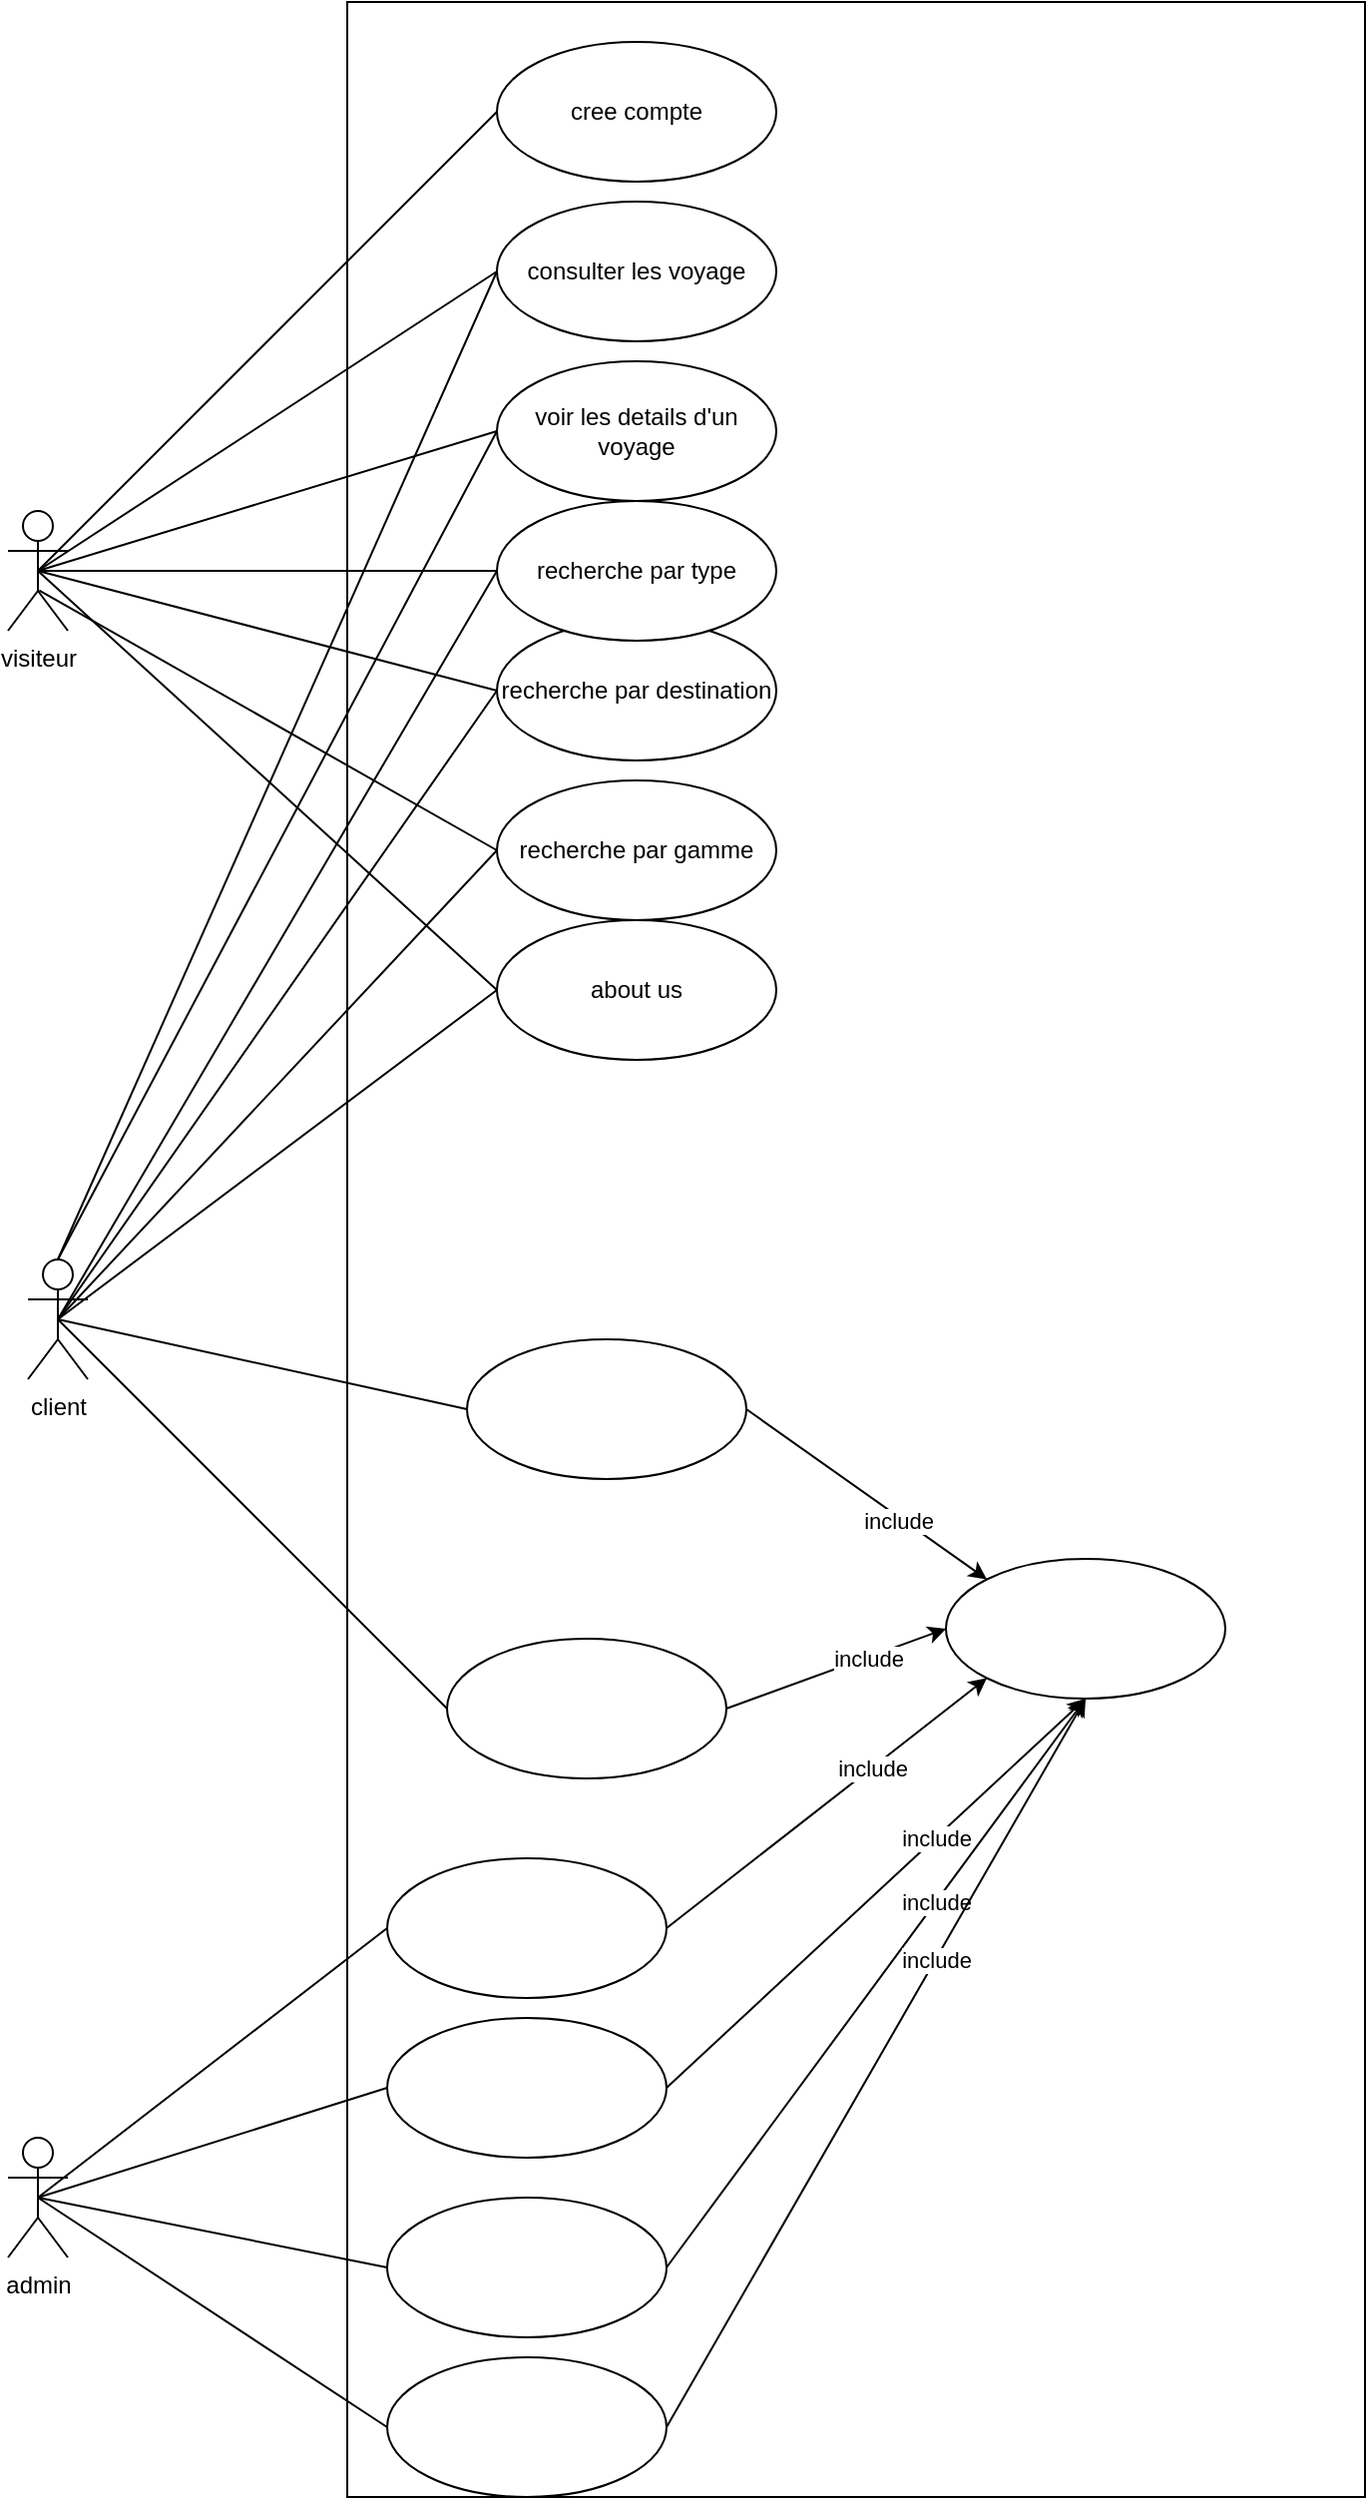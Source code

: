 <mxfile>
    <diagram id="FXnKCH1FTxqYvVnv1RX6" name="Page-1">
        <mxGraphModel dx="1329" dy="1774" grid="1" gridSize="10" guides="1" tooltips="1" connect="1" arrows="1" fold="1" page="1" pageScale="1" pageWidth="850" pageHeight="1100" math="0" shadow="0">
            <root>
                <mxCell id="0"/>
                <mxCell id="1" parent="0"/>
                <mxCell id="2" value="visiteur" style="shape=umlActor;verticalLabelPosition=bottom;verticalAlign=top;html=1;" parent="1" vertex="1">
                    <mxGeometry x="40" y="205" width="30" height="60" as="geometry"/>
                </mxCell>
                <mxCell id="4" value="" style="rounded=0;whiteSpace=wrap;html=1;" parent="1" vertex="1">
                    <mxGeometry x="210" y="-50" width="510" height="1250" as="geometry"/>
                </mxCell>
                <mxCell id="5" value="consulter les voyage" style="ellipse;whiteSpace=wrap;html=1;" parent="1" vertex="1">
                    <mxGeometry x="285" y="50" width="140" height="70" as="geometry"/>
                </mxCell>
                <mxCell id="6" value="voir les details d'un voyage" style="ellipse;whiteSpace=wrap;html=1;" parent="1" vertex="1">
                    <mxGeometry x="285" y="130" width="140" height="70" as="geometry"/>
                </mxCell>
                <mxCell id="7" value="recherche par destination" style="ellipse;whiteSpace=wrap;html=1;" parent="1" vertex="1">
                    <mxGeometry x="285" y="260" width="140" height="70" as="geometry"/>
                </mxCell>
                <mxCell id="8" value="recherche par gamme" style="ellipse;whiteSpace=wrap;html=1;" parent="1" vertex="1">
                    <mxGeometry x="285" y="340" width="140" height="70" as="geometry"/>
                </mxCell>
                <mxCell id="9" value="recherche par type" style="ellipse;whiteSpace=wrap;html=1;" parent="1" vertex="1">
                    <mxGeometry x="285" y="200" width="140" height="70" as="geometry"/>
                </mxCell>
                <mxCell id="10" value="about us" style="ellipse;whiteSpace=wrap;html=1;" parent="1" vertex="1">
                    <mxGeometry x="285" y="410" width="140" height="70" as="geometry"/>
                </mxCell>
                <mxCell id="13" value="" style="endArrow=none;html=1;exitX=0.5;exitY=0.5;exitDx=0;exitDy=0;exitPerimeter=0;entryX=0;entryY=0.5;entryDx=0;entryDy=0;" parent="1" source="2" target="5" edge="1">
                    <mxGeometry width="50" height="50" relative="1" as="geometry">
                        <mxPoint x="480" y="190" as="sourcePoint"/>
                        <mxPoint x="242" y="70" as="targetPoint"/>
                    </mxGeometry>
                </mxCell>
                <mxCell id="14" value="" style="endArrow=none;html=1;exitX=0.5;exitY=0.5;exitDx=0;exitDy=0;exitPerimeter=0;entryX=0;entryY=0.5;entryDx=0;entryDy=0;" parent="1" source="2" target="6" edge="1">
                    <mxGeometry width="50" height="50" relative="1" as="geometry">
                        <mxPoint x="135" y="110" as="sourcePoint"/>
                        <mxPoint x="252" y="80" as="targetPoint"/>
                    </mxGeometry>
                </mxCell>
                <mxCell id="16" value="cree compte" style="ellipse;whiteSpace=wrap;html=1;" parent="1" vertex="1">
                    <mxGeometry x="285" y="-30" width="140" height="70" as="geometry"/>
                </mxCell>
                <mxCell id="17" value="" style="endArrow=none;html=1;exitX=0.5;exitY=0.5;exitDx=0;exitDy=0;exitPerimeter=0;entryX=0;entryY=0.5;entryDx=0;entryDy=0;" parent="1" source="2" target="16" edge="1">
                    <mxGeometry width="50" height="50" relative="1" as="geometry">
                        <mxPoint x="125" y="265" as="sourcePoint"/>
                        <mxPoint x="250" y="175" as="targetPoint"/>
                    </mxGeometry>
                </mxCell>
                <mxCell id="18" value="" style="endArrow=none;html=1;exitX=0.522;exitY=0.664;exitDx=0;exitDy=0;exitPerimeter=0;entryX=0;entryY=0.5;entryDx=0;entryDy=0;" parent="1" source="2" target="8" edge="1">
                    <mxGeometry width="50" height="50" relative="1" as="geometry">
                        <mxPoint x="125" y="265" as="sourcePoint"/>
                        <mxPoint x="422.009" y="164.603" as="targetPoint"/>
                    </mxGeometry>
                </mxCell>
                <mxCell id="19" value="" style="endArrow=none;html=1;exitX=0.5;exitY=0.5;exitDx=0;exitDy=0;exitPerimeter=0;entryX=0;entryY=0.5;entryDx=0;entryDy=0;" parent="1" source="2" target="9" edge="1">
                    <mxGeometry width="50" height="50" relative="1" as="geometry">
                        <mxPoint x="125.66" y="274.84" as="sourcePoint"/>
                        <mxPoint x="220" y="245" as="targetPoint"/>
                    </mxGeometry>
                </mxCell>
                <mxCell id="20" value="" style="endArrow=none;html=1;exitX=0.5;exitY=0.5;exitDx=0;exitDy=0;exitPerimeter=0;entryX=0;entryY=0.5;entryDx=0;entryDy=0;" parent="1" source="2" target="10" edge="1">
                    <mxGeometry width="50" height="50" relative="1" as="geometry">
                        <mxPoint x="125" y="265" as="sourcePoint"/>
                        <mxPoint x="380" y="225" as="targetPoint"/>
                    </mxGeometry>
                </mxCell>
                <mxCell id="22" value="" style="endArrow=none;html=1;exitX=0.5;exitY=0.5;exitDx=0;exitDy=0;exitPerimeter=0;entryX=0;entryY=0.5;entryDx=0;entryDy=0;" parent="1" source="2" target="7" edge="1">
                    <mxGeometry width="50" height="50" relative="1" as="geometry">
                        <mxPoint x="125" y="265" as="sourcePoint"/>
                        <mxPoint x="230" y="325" as="targetPoint"/>
                    </mxGeometry>
                </mxCell>
                <mxCell id="23" value="client" style="shape=umlActor;verticalLabelPosition=bottom;verticalAlign=top;html=1;" parent="1" vertex="1">
                    <mxGeometry x="50" y="580" width="30" height="60" as="geometry"/>
                </mxCell>
                <mxCell id="277" value="" style="endArrow=none;html=1;entryX=0.5;entryY=0.5;entryDx=0;entryDy=0;entryPerimeter=0;exitX=0;exitY=0.5;exitDx=0;exitDy=0;" parent="1" source="10" target="23" edge="1">
                    <mxGeometry width="50" height="50" relative="1" as="geometry">
                        <mxPoint x="220" y="535" as="sourcePoint"/>
                        <mxPoint x="125" y="590" as="targetPoint"/>
                    </mxGeometry>
                </mxCell>
                <mxCell id="278" value="" style="endArrow=none;html=1;entryX=0.5;entryY=0.5;entryDx=0;entryDy=0;entryPerimeter=0;exitX=0;exitY=0.5;exitDx=0;exitDy=0;" parent="1" source="8" target="23" edge="1">
                    <mxGeometry width="50" height="50" relative="1" as="geometry">
                        <mxPoint x="220" y="455" as="sourcePoint"/>
                        <mxPoint x="125" y="590" as="targetPoint"/>
                    </mxGeometry>
                </mxCell>
                <mxCell id="279" value="" style="endArrow=none;html=1;exitX=0;exitY=0.5;exitDx=0;exitDy=0;entryX=0.5;entryY=0.5;entryDx=0;entryDy=0;entryPerimeter=0;" parent="1" source="7" target="23" edge="1">
                    <mxGeometry width="50" height="50" relative="1" as="geometry">
                        <mxPoint x="220" y="385" as="sourcePoint"/>
                        <mxPoint x="120" y="580" as="targetPoint"/>
                    </mxGeometry>
                </mxCell>
                <mxCell id="280" value="" style="endArrow=none;html=1;exitX=0;exitY=0.5;exitDx=0;exitDy=0;entryX=0.5;entryY=0.5;entryDx=0;entryDy=0;entryPerimeter=0;" parent="1" source="9" target="23" edge="1">
                    <mxGeometry width="50" height="50" relative="1" as="geometry">
                        <mxPoint x="220" y="305" as="sourcePoint"/>
                        <mxPoint x="125" y="590" as="targetPoint"/>
                    </mxGeometry>
                </mxCell>
                <mxCell id="281" value="" style="endArrow=none;html=1;exitX=0;exitY=0.5;exitDx=0;exitDy=0;entryX=0.5;entryY=0;entryDx=0;entryDy=0;entryPerimeter=0;" parent="1" source="6" target="23" edge="1">
                    <mxGeometry width="50" height="50" relative="1" as="geometry">
                        <mxPoint x="220" y="245" as="sourcePoint"/>
                        <mxPoint x="125" y="590" as="targetPoint"/>
                    </mxGeometry>
                </mxCell>
                <mxCell id="282" value="" style="endArrow=none;html=1;exitX=0;exitY=0.5;exitDx=0;exitDy=0;entryX=0.5;entryY=0;entryDx=0;entryDy=0;entryPerimeter=0;" parent="1" source="5" target="23" edge="1">
                    <mxGeometry width="50" height="50" relative="1" as="geometry">
                        <mxPoint x="220" y="175" as="sourcePoint"/>
                        <mxPoint x="125" y="560" as="targetPoint"/>
                    </mxGeometry>
                </mxCell>
                <mxCell id="283" value="&lt;span data-lucid-content=&quot;{&amp;quot;t&amp;quot;:&amp;quot;Réserver Voyage&amp;quot;,&amp;quot;m&amp;quot;:[{&amp;quot;s&amp;quot;:0,&amp;quot;n&amp;quot;:&amp;quot;a&amp;quot;,&amp;quot;v&amp;quot;:&amp;quot;left&amp;quot;},{&amp;quot;s&amp;quot;:0,&amp;quot;n&amp;quot;:&amp;quot;c&amp;quot;,&amp;quot;v&amp;quot;:&amp;quot;#ffffffff&amp;quot;,&amp;quot;e&amp;quot;:15},{&amp;quot;s&amp;quot;:0,&amp;quot;n&amp;quot;:&amp;quot;s&amp;quot;,&amp;quot;v&amp;quot;:18.667,&amp;quot;e&amp;quot;:15},{&amp;quot;s&amp;quot;:0,&amp;quot;n&amp;quot;:&amp;quot;fc&amp;quot;,&amp;quot;v&amp;quot;:&amp;quot;Regular&amp;quot;,&amp;quot;e&amp;quot;:15},{&amp;quot;s&amp;quot;:0,&amp;quot;n&amp;quot;:&amp;quot;f&amp;quot;,&amp;quot;v&amp;quot;:&amp;quot;Cousine&amp;quot;,&amp;quot;e&amp;quot;:15},{&amp;quot;s&amp;quot;:0,&amp;quot;n&amp;quot;:&amp;quot;fid&amp;quot;,&amp;quot;v&amp;quot;:398,&amp;quot;e&amp;quot;:15}]}&quot; data-lucid-type=&quot;application/vnd.lucid.text&quot;&gt;&lt;span style=&quot;color:#ffffff;font-size:14px;&quot;&gt;Réserver Voyage&lt;/span&gt;&lt;/span&gt;" style="ellipse;whiteSpace=wrap;html=1;" parent="1" vertex="1">
                    <mxGeometry x="270" y="620" width="140" height="70" as="geometry"/>
                </mxCell>
                <mxCell id="284" value="" style="endArrow=none;html=1;exitX=0.5;exitY=0.5;exitDx=0;exitDy=0;exitPerimeter=0;entryX=0;entryY=0.5;entryDx=0;entryDy=0;" parent="1" source="23" target="283" edge="1">
                    <mxGeometry width="50" height="50" relative="1" as="geometry">
                        <mxPoint x="370" y="610" as="sourcePoint"/>
                        <mxPoint x="420" y="560" as="targetPoint"/>
                    </mxGeometry>
                </mxCell>
                <mxCell id="285" value="&lt;span data-lucid-content=&quot;{&amp;quot;t&amp;quot;:&amp;quot;Réserver Voyage&amp;quot;,&amp;quot;m&amp;quot;:[{&amp;quot;s&amp;quot;:0,&amp;quot;n&amp;quot;:&amp;quot;a&amp;quot;,&amp;quot;v&amp;quot;:&amp;quot;left&amp;quot;},{&amp;quot;s&amp;quot;:0,&amp;quot;n&amp;quot;:&amp;quot;c&amp;quot;,&amp;quot;v&amp;quot;:&amp;quot;#ffffffff&amp;quot;,&amp;quot;e&amp;quot;:15},{&amp;quot;s&amp;quot;:0,&amp;quot;n&amp;quot;:&amp;quot;s&amp;quot;,&amp;quot;v&amp;quot;:18.667,&amp;quot;e&amp;quot;:15},{&amp;quot;s&amp;quot;:0,&amp;quot;n&amp;quot;:&amp;quot;fc&amp;quot;,&amp;quot;v&amp;quot;:&amp;quot;Regular&amp;quot;,&amp;quot;e&amp;quot;:15},{&amp;quot;s&amp;quot;:0,&amp;quot;n&amp;quot;:&amp;quot;f&amp;quot;,&amp;quot;v&amp;quot;:&amp;quot;Cousine&amp;quot;,&amp;quot;e&amp;quot;:15},{&amp;quot;s&amp;quot;:0,&amp;quot;n&amp;quot;:&amp;quot;fid&amp;quot;,&amp;quot;v&amp;quot;:398,&amp;quot;e&amp;quot;:15}]}&quot; data-lucid-type=&quot;application/vnd.lucid.text&quot;&gt;&lt;span style=&quot;color:#ffffff;font-size:14px;&quot;&gt;login&lt;/span&gt;&lt;/span&gt;" style="ellipse;whiteSpace=wrap;html=1;" parent="1" vertex="1">
                    <mxGeometry x="510" y="730" width="140" height="70" as="geometry"/>
                </mxCell>
                <mxCell id="293" value="" style="endArrow=classic;html=1;entryX=0;entryY=0;entryDx=0;entryDy=0;exitX=1;exitY=0.5;exitDx=0;exitDy=0;" parent="1" source="283" target="285" edge="1">
                    <mxGeometry relative="1" as="geometry">
                        <mxPoint x="340" y="590" as="sourcePoint"/>
                        <mxPoint x="440" y="590" as="targetPoint"/>
                        <Array as="points"/>
                    </mxGeometry>
                </mxCell>
                <mxCell id="295" value="include" style="edgeLabel;html=1;align=center;verticalAlign=middle;resizable=0;points=[];" parent="293" vertex="1" connectable="0">
                    <mxGeometry x="0.288" y="-1" relative="1" as="geometry">
                        <mxPoint x="-1" as="offset"/>
                    </mxGeometry>
                </mxCell>
                <mxCell id="296" value="admin" style="shape=umlActor;verticalLabelPosition=bottom;verticalAlign=top;html=1;" parent="1" vertex="1">
                    <mxGeometry x="40" y="1020" width="30" height="60" as="geometry"/>
                </mxCell>
                <mxCell id="297" value="&lt;span data-lucid-content=&quot;{&amp;quot;t&amp;quot;:&amp;quot;Voir Statistiques&amp;quot;,&amp;quot;m&amp;quot;:[{&amp;quot;s&amp;quot;:0,&amp;quot;n&amp;quot;:&amp;quot;a&amp;quot;,&amp;quot;v&amp;quot;:&amp;quot;left&amp;quot;},{&amp;quot;s&amp;quot;:0,&amp;quot;n&amp;quot;:&amp;quot;c&amp;quot;,&amp;quot;v&amp;quot;:&amp;quot;#ffffffff&amp;quot;,&amp;quot;e&amp;quot;:17},{&amp;quot;s&amp;quot;:0,&amp;quot;n&amp;quot;:&amp;quot;s&amp;quot;,&amp;quot;v&amp;quot;:18.667,&amp;quot;e&amp;quot;:17},{&amp;quot;s&amp;quot;:0,&amp;quot;n&amp;quot;:&amp;quot;f&amp;quot;,&amp;quot;v&amp;quot;:&amp;quot;Andale Mono&amp;quot;,&amp;quot;e&amp;quot;:17}]}&quot; data-lucid-type=&quot;application/vnd.lucid.text&quot;&gt;&lt;span style=&quot;color:#ffffff;font-size:14px;&quot;&gt;Voir Statistiques&lt;/span&gt;&lt;/span&gt;" style="ellipse;whiteSpace=wrap;html=1;" parent="1" vertex="1">
                    <mxGeometry x="230" y="1130" width="140" height="70" as="geometry"/>
                </mxCell>
                <mxCell id="298" value="&lt;span data-lucid-content=&quot;{&amp;quot;t&amp;quot;:&amp;quot;Gérer Clients&amp;quot;,&amp;quot;m&amp;quot;:[{&amp;quot;s&amp;quot;:0,&amp;quot;n&amp;quot;:&amp;quot;a&amp;quot;,&amp;quot;v&amp;quot;:&amp;quot;left&amp;quot;},{&amp;quot;s&amp;quot;:0,&amp;quot;n&amp;quot;:&amp;quot;c&amp;quot;,&amp;quot;v&amp;quot;:&amp;quot;#ffffffff&amp;quot;,&amp;quot;e&amp;quot;:13},{&amp;quot;s&amp;quot;:0,&amp;quot;n&amp;quot;:&amp;quot;s&amp;quot;,&amp;quot;v&amp;quot;:18.667,&amp;quot;e&amp;quot;:13},{&amp;quot;s&amp;quot;:0,&amp;quot;n&amp;quot;:&amp;quot;f&amp;quot;,&amp;quot;v&amp;quot;:&amp;quot;Andale Mono&amp;quot;,&amp;quot;e&amp;quot;:13}]}&quot; data-lucid-type=&quot;application/vnd.lucid.text&quot;&gt;&lt;span style=&quot;color:#ffffff;font-size:14px;&quot;&gt;Gérer Clients&lt;/span&gt;&lt;/span&gt;" style="ellipse;whiteSpace=wrap;html=1;" parent="1" vertex="1">
                    <mxGeometry x="230" y="1050" width="140" height="70" as="geometry"/>
                </mxCell>
                <mxCell id="299" value="&lt;span data-lucid-content=&quot;{&amp;quot;t&amp;quot;:&amp;quot;Gérer voyages&amp;quot;,&amp;quot;m&amp;quot;:[{&amp;quot;s&amp;quot;:0,&amp;quot;n&amp;quot;:&amp;quot;a&amp;quot;,&amp;quot;v&amp;quot;:&amp;quot;left&amp;quot;},{&amp;quot;s&amp;quot;:0,&amp;quot;n&amp;quot;:&amp;quot;c&amp;quot;,&amp;quot;v&amp;quot;:&amp;quot;#ffffffff&amp;quot;,&amp;quot;e&amp;quot;:13},{&amp;quot;s&amp;quot;:0,&amp;quot;n&amp;quot;:&amp;quot;s&amp;quot;,&amp;quot;v&amp;quot;:18.667,&amp;quot;e&amp;quot;:13},{&amp;quot;s&amp;quot;:0,&amp;quot;n&amp;quot;:&amp;quot;f&amp;quot;,&amp;quot;v&amp;quot;:&amp;quot;Andale Mono&amp;quot;,&amp;quot;e&amp;quot;:13}]}&quot; data-lucid-type=&quot;application/vnd.lucid.text&quot;&gt;&lt;span style=&quot;color:#ffffff;font-size:14px;&quot;&gt;Gérer voyages&lt;/span&gt;&lt;/span&gt;" style="ellipse;whiteSpace=wrap;html=1;" parent="1" vertex="1">
                    <mxGeometry x="230" y="960" width="140" height="70" as="geometry"/>
                </mxCell>
                <mxCell id="300" value="&lt;span data-lucid-content=&quot;{&amp;quot;t&amp;quot;:&amp;quot;Gérer voyages&amp;quot;,&amp;quot;m&amp;quot;:[{&amp;quot;s&amp;quot;:0,&amp;quot;n&amp;quot;:&amp;quot;a&amp;quot;,&amp;quot;v&amp;quot;:&amp;quot;left&amp;quot;},{&amp;quot;s&amp;quot;:0,&amp;quot;n&amp;quot;:&amp;quot;c&amp;quot;,&amp;quot;v&amp;quot;:&amp;quot;#ffffffff&amp;quot;,&amp;quot;e&amp;quot;:13},{&amp;quot;s&amp;quot;:0,&amp;quot;n&amp;quot;:&amp;quot;s&amp;quot;,&amp;quot;v&amp;quot;:18.667,&amp;quot;e&amp;quot;:13},{&amp;quot;s&amp;quot;:0,&amp;quot;n&amp;quot;:&amp;quot;f&amp;quot;,&amp;quot;v&amp;quot;:&amp;quot;Andale Mono&amp;quot;,&amp;quot;e&amp;quot;:13}]}&quot; data-lucid-type=&quot;application/vnd.lucid.text&quot;&gt;&lt;span style=&quot;color:#ffffff;font-size:14px;&quot;&gt;Gérer les guides&lt;/span&gt;&lt;/span&gt;" style="ellipse;whiteSpace=wrap;html=1;" parent="1" vertex="1">
                    <mxGeometry x="230" y="880" width="140" height="70" as="geometry"/>
                </mxCell>
                <mxCell id="301" value="" style="endArrow=none;html=1;exitX=0.5;exitY=0.5;exitDx=0;exitDy=0;exitPerimeter=0;entryX=0;entryY=0.5;entryDx=0;entryDy=0;" parent="1" source="296" target="300" edge="1">
                    <mxGeometry width="50" height="50" relative="1" as="geometry">
                        <mxPoint x="370" y="1090" as="sourcePoint"/>
                        <mxPoint x="420" y="1040" as="targetPoint"/>
                    </mxGeometry>
                </mxCell>
                <mxCell id="302" value="" style="endArrow=none;html=1;exitX=0.5;exitY=0.5;exitDx=0;exitDy=0;exitPerimeter=0;entryX=0;entryY=0.5;entryDx=0;entryDy=0;" parent="1" source="296" target="299" edge="1">
                    <mxGeometry width="50" height="50" relative="1" as="geometry">
                        <mxPoint x="65" y="1060.0" as="sourcePoint"/>
                        <mxPoint x="240" y="925.0" as="targetPoint"/>
                    </mxGeometry>
                </mxCell>
                <mxCell id="303" value="" style="endArrow=none;html=1;exitX=0.5;exitY=0.5;exitDx=0;exitDy=0;exitPerimeter=0;entryX=0;entryY=0.5;entryDx=0;entryDy=0;" parent="1" source="296" target="298" edge="1">
                    <mxGeometry width="50" height="50" relative="1" as="geometry">
                        <mxPoint x="65" y="1060.0" as="sourcePoint"/>
                        <mxPoint x="240" y="1005.0" as="targetPoint"/>
                    </mxGeometry>
                </mxCell>
                <mxCell id="304" value="" style="endArrow=none;html=1;exitX=0.5;exitY=0.5;exitDx=0;exitDy=0;exitPerimeter=0;entryX=0;entryY=0.5;entryDx=0;entryDy=0;" parent="1" source="296" target="297" edge="1">
                    <mxGeometry width="50" height="50" relative="1" as="geometry">
                        <mxPoint x="65" y="1060.0" as="sourcePoint"/>
                        <mxPoint x="240" y="1095.0" as="targetPoint"/>
                    </mxGeometry>
                </mxCell>
                <mxCell id="305" value="" style="endArrow=classic;html=1;entryX=0;entryY=1;entryDx=0;entryDy=0;exitX=1;exitY=0.5;exitDx=0;exitDy=0;" parent="1" source="300" target="285" edge="1">
                    <mxGeometry relative="1" as="geometry">
                        <mxPoint x="420.0" y="665.0" as="sourcePoint"/>
                        <mxPoint x="520.108" y="760.45" as="targetPoint"/>
                        <Array as="points"/>
                    </mxGeometry>
                </mxCell>
                <mxCell id="306" value="include" style="edgeLabel;html=1;align=center;verticalAlign=middle;resizable=0;points=[];" parent="305" vertex="1" connectable="0">
                    <mxGeometry x="0.288" y="-1" relative="1" as="geometry">
                        <mxPoint x="-1" as="offset"/>
                    </mxGeometry>
                </mxCell>
                <mxCell id="307" value="" style="endArrow=classic;html=1;entryX=0.5;entryY=1;entryDx=0;entryDy=0;exitX=1;exitY=0.5;exitDx=0;exitDy=0;" parent="1" source="299" target="285" edge="1">
                    <mxGeometry relative="1" as="geometry">
                        <mxPoint x="380" y="925.0" as="sourcePoint"/>
                        <mxPoint x="520.108" y="809.55" as="targetPoint"/>
                        <Array as="points"/>
                    </mxGeometry>
                </mxCell>
                <mxCell id="308" value="include" style="edgeLabel;html=1;align=center;verticalAlign=middle;resizable=0;points=[];" parent="307" vertex="1" connectable="0">
                    <mxGeometry x="0.288" y="-1" relative="1" as="geometry">
                        <mxPoint x="-1" as="offset"/>
                    </mxGeometry>
                </mxCell>
                <mxCell id="309" value="" style="endArrow=classic;html=1;entryX=0.5;entryY=1;entryDx=0;entryDy=0;exitX=1;exitY=0.5;exitDx=0;exitDy=0;" parent="1" source="298" target="285" edge="1">
                    <mxGeometry relative="1" as="geometry">
                        <mxPoint x="380" y="1005.0" as="sourcePoint"/>
                        <mxPoint x="570" y="820.0" as="targetPoint"/>
                        <Array as="points"/>
                    </mxGeometry>
                </mxCell>
                <mxCell id="310" value="include" style="edgeLabel;html=1;align=center;verticalAlign=middle;resizable=0;points=[];" parent="309" vertex="1" connectable="0">
                    <mxGeometry x="0.288" y="-1" relative="1" as="geometry">
                        <mxPoint x="-1" as="offset"/>
                    </mxGeometry>
                </mxCell>
                <mxCell id="311" value="" style="endArrow=classic;html=1;entryX=0.5;entryY=1;entryDx=0;entryDy=0;exitX=1;exitY=0.5;exitDx=0;exitDy=0;" parent="1" source="297" target="285" edge="1">
                    <mxGeometry relative="1" as="geometry">
                        <mxPoint x="380" y="1095.0" as="sourcePoint"/>
                        <mxPoint x="570" y="820.0" as="targetPoint"/>
                        <Array as="points"/>
                    </mxGeometry>
                </mxCell>
                <mxCell id="312" value="include" style="edgeLabel;html=1;align=center;verticalAlign=middle;resizable=0;points=[];" parent="311" vertex="1" connectable="0">
                    <mxGeometry x="0.288" y="-1" relative="1" as="geometry">
                        <mxPoint x="-1" as="offset"/>
                    </mxGeometry>
                </mxCell>
                <mxCell id="317" value="&lt;span data-lucid-content=&quot;{&amp;quot;t&amp;quot;:&amp;quot;Réserver Voyage&amp;quot;,&amp;quot;m&amp;quot;:[{&amp;quot;s&amp;quot;:0,&amp;quot;n&amp;quot;:&amp;quot;a&amp;quot;,&amp;quot;v&amp;quot;:&amp;quot;left&amp;quot;},{&amp;quot;s&amp;quot;:0,&amp;quot;n&amp;quot;:&amp;quot;c&amp;quot;,&amp;quot;v&amp;quot;:&amp;quot;#ffffffff&amp;quot;,&amp;quot;e&amp;quot;:15},{&amp;quot;s&amp;quot;:0,&amp;quot;n&amp;quot;:&amp;quot;s&amp;quot;,&amp;quot;v&amp;quot;:18.667,&amp;quot;e&amp;quot;:15},{&amp;quot;s&amp;quot;:0,&amp;quot;n&amp;quot;:&amp;quot;fc&amp;quot;,&amp;quot;v&amp;quot;:&amp;quot;Regular&amp;quot;,&amp;quot;e&amp;quot;:15},{&amp;quot;s&amp;quot;:0,&amp;quot;n&amp;quot;:&amp;quot;f&amp;quot;,&amp;quot;v&amp;quot;:&amp;quot;Cousine&amp;quot;,&amp;quot;e&amp;quot;:15},{&amp;quot;s&amp;quot;:0,&amp;quot;n&amp;quot;:&amp;quot;fid&amp;quot;,&amp;quot;v&amp;quot;:398,&amp;quot;e&amp;quot;:15}]}&quot; data-lucid-type=&quot;application/vnd.lucid.text&quot;&gt;&lt;span style=&quot;color:#ffffff;font-size:14px;&quot;&gt;ajouter blog&lt;/span&gt;&lt;/span&gt;" style="ellipse;whiteSpace=wrap;html=1;" parent="1" vertex="1">
                    <mxGeometry x="260" y="770" width="140" height="70" as="geometry"/>
                </mxCell>
                <mxCell id="318" value="" style="endArrow=classic;html=1;exitX=1;exitY=0.5;exitDx=0;exitDy=0;entryX=0;entryY=0.5;entryDx=0;entryDy=0;" parent="1" source="317" target="285" edge="1">
                    <mxGeometry relative="1" as="geometry">
                        <mxPoint x="420.0" y="735.0" as="sourcePoint"/>
                        <mxPoint x="520" y="780" as="targetPoint"/>
                        <Array as="points"/>
                    </mxGeometry>
                </mxCell>
                <mxCell id="319" value="include" style="edgeLabel;html=1;align=center;verticalAlign=middle;resizable=0;points=[];" parent="318" vertex="1" connectable="0">
                    <mxGeometry x="0.288" y="-1" relative="1" as="geometry">
                        <mxPoint x="-1" as="offset"/>
                    </mxGeometry>
                </mxCell>
                <mxCell id="320" value="" style="endArrow=none;html=1;exitX=0.5;exitY=0.5;exitDx=0;exitDy=0;exitPerimeter=0;entryX=0;entryY=0.5;entryDx=0;entryDy=0;" parent="1" source="23" target="317" edge="1">
                    <mxGeometry width="50" height="50" relative="1" as="geometry">
                        <mxPoint x="75" y="620.0" as="sourcePoint"/>
                        <mxPoint x="280.0" y="735.0" as="targetPoint"/>
                    </mxGeometry>
                </mxCell>
            </root>
        </mxGraphModel>
    </diagram>
</mxfile>